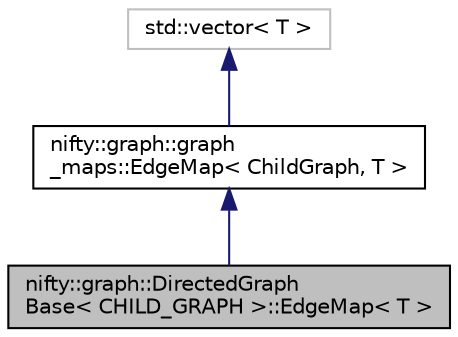 digraph "nifty::graph::DirectedGraphBase&lt; CHILD_GRAPH &gt;::EdgeMap&lt; T &gt;"
{
  edge [fontname="Helvetica",fontsize="10",labelfontname="Helvetica",labelfontsize="10"];
  node [fontname="Helvetica",fontsize="10",shape=record];
  Node1 [label="nifty::graph::DirectedGraph\lBase\< CHILD_GRAPH \>::EdgeMap\< T \>",height=0.2,width=0.4,color="black", fillcolor="grey75", style="filled", fontcolor="black"];
  Node2 -> Node1 [dir="back",color="midnightblue",fontsize="10",style="solid"];
  Node2 [label="nifty::graph::graph\l_maps::EdgeMap\< ChildGraph, T \>",height=0.2,width=0.4,color="black", fillcolor="white", style="filled",URL="$structnifty_1_1graph_1_1graph__maps_1_1EdgeMap.html"];
  Node3 -> Node2 [dir="back",color="midnightblue",fontsize="10",style="solid"];
  Node3 [label="std::vector\< T \>",height=0.2,width=0.4,color="grey75", fillcolor="white", style="filled"];
}
